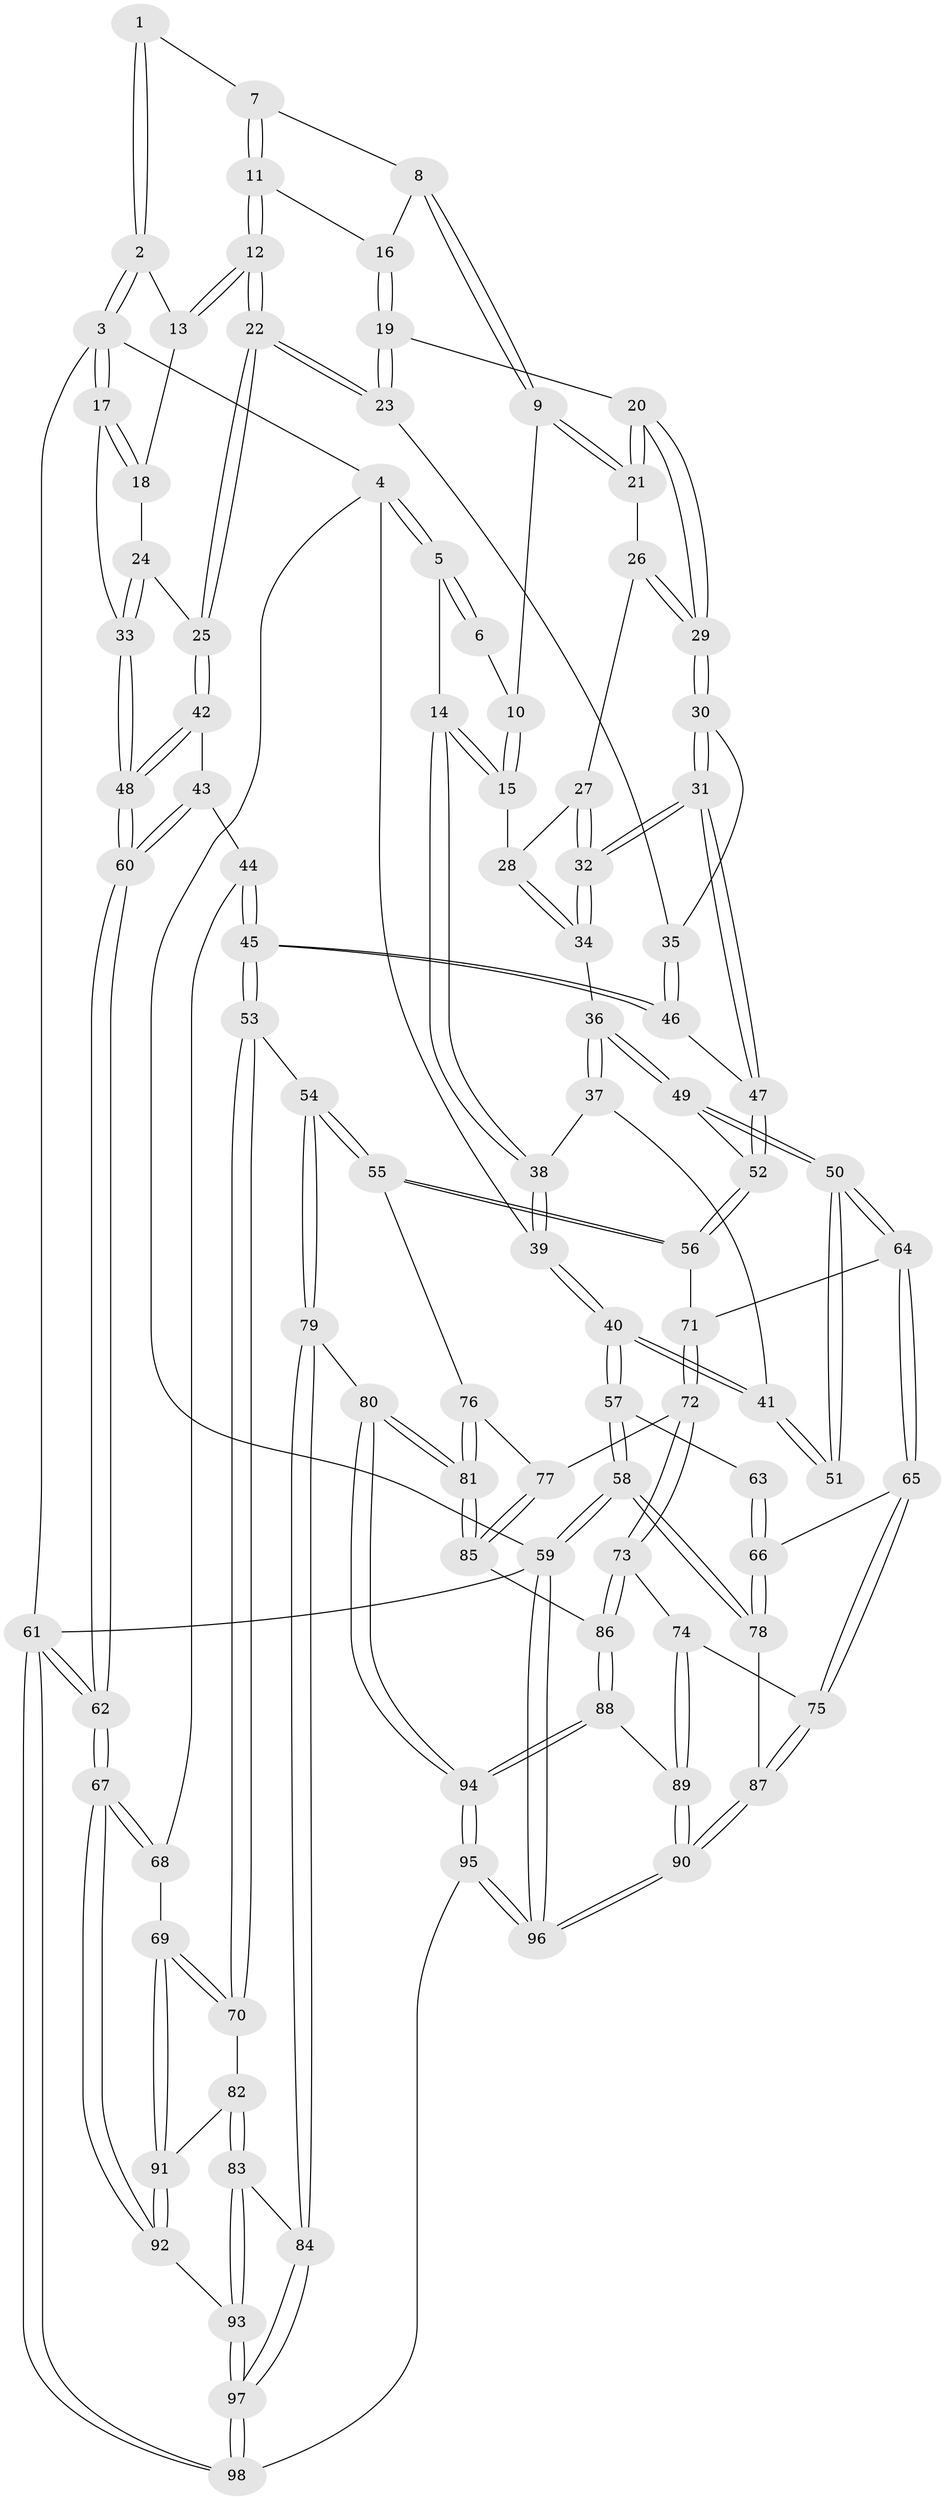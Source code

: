 // coarse degree distribution, {5: 0.46551724137931033, 8: 0.034482758620689655, 2: 0.05172413793103448, 4: 0.2413793103448276, 3: 0.08620689655172414, 6: 0.1206896551724138}
// Generated by graph-tools (version 1.1) at 2025/21/03/04/25 18:21:19]
// undirected, 98 vertices, 242 edges
graph export_dot {
graph [start="1"]
  node [color=gray90,style=filled];
  1 [pos="+0.5278631250839826+0"];
  2 [pos="+0.948214042728795+0"];
  3 [pos="+1+0"];
  4 [pos="+0+0"];
  5 [pos="+0.023716653129438096+0"];
  6 [pos="+0.46506110384896787+0"];
  7 [pos="+0.5678507743943801+0"];
  8 [pos="+0.5108771353780364+0.1009906116940341"];
  9 [pos="+0.4680407405463966+0.12002875230607156"];
  10 [pos="+0.4270316709283227+0.021042375870572037"];
  11 [pos="+0.624861747781097+0.05759633246993271"];
  12 [pos="+0.7629906982920558+0.09161812560325658"];
  13 [pos="+0.8612081136781178+0"];
  14 [pos="+0.22598174009761063+0.1479175286859689"];
  15 [pos="+0.25341869470119294+0.14914978644059207"];
  16 [pos="+0.6063404514610523+0.08834136244287437"];
  17 [pos="+1+0.25793555392899886"];
  18 [pos="+0.9293116864166574+0.11070608741643931"];
  19 [pos="+0.5992747979425003+0.19948306267999738"];
  20 [pos="+0.5683301156296386+0.20853055127303396"];
  21 [pos="+0.4637107067903092+0.1444562361731898"];
  22 [pos="+0.755493831934475+0.26519623521860036"];
  23 [pos="+0.7374556505973263+0.267543093379918"];
  24 [pos="+0.8875043246977952+0.20221609777586197"];
  25 [pos="+0.7827481779899171+0.281933329931505"];
  26 [pos="+0.444495398588686+0.16024792093781892"];
  27 [pos="+0.39107376499519625+0.18059033749036307"];
  28 [pos="+0.2748588783563552+0.1574662404405499"];
  29 [pos="+0.4948803698871518+0.32435972846101846"];
  30 [pos="+0.4937732755975605+0.32764459296669723"];
  31 [pos="+0.46091628656739386+0.36601355614536096"];
  32 [pos="+0.4229696447831773+0.353096505946982"];
  33 [pos="+1+0.2916219590640903"];
  34 [pos="+0.40361790996266284+0.3534981131131868"];
  35 [pos="+0.6730398543638137+0.3231944946255353"];
  36 [pos="+0.3530523249192334+0.3650356892377683"];
  37 [pos="+0.19230534539422578+0.2737095906952341"];
  38 [pos="+0.21104230854551817+0.1761264321374814"];
  39 [pos="+0+0.19416014940789905"];
  40 [pos="+0+0.3040837945447871"];
  41 [pos="+0.1498472040638827+0.32497297540281844"];
  42 [pos="+0.8247474355561891+0.34103147249861293"];
  43 [pos="+0.7945683602579561+0.4655336458737462"];
  44 [pos="+0.7600472700129567+0.5153624601412533"];
  45 [pos="+0.6910595826955623+0.5338537902615212"];
  46 [pos="+0.6321968508273803+0.4158024154908667"];
  47 [pos="+0.47991807348920984+0.41182408178875707"];
  48 [pos="+1+0.3865115130010623"];
  49 [pos="+0.253347823367093+0.5147835456421096"];
  50 [pos="+0.24530132591483558+0.5231106153583469"];
  51 [pos="+0.1689445891524866+0.47245542587221034"];
  52 [pos="+0.47862936126964756+0.4485612887104396"];
  53 [pos="+0.6475096648566544+0.5767052412657603"];
  54 [pos="+0.5799615868972523+0.5886341990613291"];
  55 [pos="+0.5058385591819642+0.5667564551548887"];
  56 [pos="+0.4970018820282762+0.5542723465432909"];
  57 [pos="+0+0.42381405984270215"];
  58 [pos="+0+0.7443524234249003"];
  59 [pos="+0+1"];
  60 [pos="+1+0.6019099956813055"];
  61 [pos="+1+1"];
  62 [pos="+1+0.733821559681782"];
  63 [pos="+0.10170863808252645+0.49897171333461965"];
  64 [pos="+0.24611204608911144+0.5253880008016925"];
  65 [pos="+0.2325849168172607+0.6580700232893354"];
  66 [pos="+0.04512514494419103+0.655998907412694"];
  67 [pos="+1+0.7450627404315311"];
  68 [pos="+0.765715765074481+0.5222682758122289"];
  69 [pos="+0.8153545506530283+0.7321820936495387"];
  70 [pos="+0.6822766891648862+0.6452552905812944"];
  71 [pos="+0.3610545343218826+0.5567893757191091"];
  72 [pos="+0.3708401070963066+0.6701733977664962"];
  73 [pos="+0.3159405647245975+0.7039756870722572"];
  74 [pos="+0.2884505293458689+0.7041283736765437"];
  75 [pos="+0.2466184835147716+0.6871852090534095"];
  76 [pos="+0.48523574615472326+0.5999189216129677"];
  77 [pos="+0.437483630994259+0.6515376323593771"];
  78 [pos="+0+0.69630751062008"];
  79 [pos="+0.570468897450327+0.832340702523246"];
  80 [pos="+0.5260002428952519+0.8366342501878986"];
  81 [pos="+0.5221476354767575+0.8331160005732872"];
  82 [pos="+0.6553740910230504+0.7667727719974534"];
  83 [pos="+0.6175959489058077+0.8041436909480378"];
  84 [pos="+0.5710775232203775+0.8325269600661842"];
  85 [pos="+0.45918012557507326+0.7904834115203404"];
  86 [pos="+0.4183621259423784+0.7827781600088757"];
  87 [pos="+0.17163128610520573+0.8088176736314556"];
  88 [pos="+0.33159063214733+0.8451233487652339"];
  89 [pos="+0.31634901564172885+0.8305850946842365"];
  90 [pos="+0.17165964267121864+0.8593561463184786"];
  91 [pos="+0.8166905987883077+0.7338235514634656"];
  92 [pos="+0.9196788390042347+0.7963356919725055"];
  93 [pos="+0.8822657951575841+0.834737237231745"];
  94 [pos="+0.37054917636640117+1"];
  95 [pos="+0.3020716143882257+1"];
  96 [pos="+0.057569651348915486+1"];
  97 [pos="+0.7353802811491408+1"];
  98 [pos="+0.7243751389784471+1"];
  1 -- 2;
  1 -- 2;
  1 -- 7;
  2 -- 3;
  2 -- 3;
  2 -- 13;
  3 -- 4;
  3 -- 17;
  3 -- 17;
  3 -- 61;
  4 -- 5;
  4 -- 5;
  4 -- 39;
  4 -- 59;
  5 -- 6;
  5 -- 6;
  5 -- 14;
  6 -- 10;
  7 -- 8;
  7 -- 11;
  7 -- 11;
  8 -- 9;
  8 -- 9;
  8 -- 16;
  9 -- 10;
  9 -- 21;
  9 -- 21;
  10 -- 15;
  10 -- 15;
  11 -- 12;
  11 -- 12;
  11 -- 16;
  12 -- 13;
  12 -- 13;
  12 -- 22;
  12 -- 22;
  13 -- 18;
  14 -- 15;
  14 -- 15;
  14 -- 38;
  14 -- 38;
  15 -- 28;
  16 -- 19;
  16 -- 19;
  17 -- 18;
  17 -- 18;
  17 -- 33;
  18 -- 24;
  19 -- 20;
  19 -- 23;
  19 -- 23;
  20 -- 21;
  20 -- 21;
  20 -- 29;
  20 -- 29;
  21 -- 26;
  22 -- 23;
  22 -- 23;
  22 -- 25;
  22 -- 25;
  23 -- 35;
  24 -- 25;
  24 -- 33;
  24 -- 33;
  25 -- 42;
  25 -- 42;
  26 -- 27;
  26 -- 29;
  26 -- 29;
  27 -- 28;
  27 -- 32;
  27 -- 32;
  28 -- 34;
  28 -- 34;
  29 -- 30;
  29 -- 30;
  30 -- 31;
  30 -- 31;
  30 -- 35;
  31 -- 32;
  31 -- 32;
  31 -- 47;
  31 -- 47;
  32 -- 34;
  32 -- 34;
  33 -- 48;
  33 -- 48;
  34 -- 36;
  35 -- 46;
  35 -- 46;
  36 -- 37;
  36 -- 37;
  36 -- 49;
  36 -- 49;
  37 -- 38;
  37 -- 41;
  38 -- 39;
  38 -- 39;
  39 -- 40;
  39 -- 40;
  40 -- 41;
  40 -- 41;
  40 -- 57;
  40 -- 57;
  41 -- 51;
  41 -- 51;
  42 -- 43;
  42 -- 48;
  42 -- 48;
  43 -- 44;
  43 -- 60;
  43 -- 60;
  44 -- 45;
  44 -- 45;
  44 -- 68;
  45 -- 46;
  45 -- 46;
  45 -- 53;
  45 -- 53;
  46 -- 47;
  47 -- 52;
  47 -- 52;
  48 -- 60;
  48 -- 60;
  49 -- 50;
  49 -- 50;
  49 -- 52;
  50 -- 51;
  50 -- 51;
  50 -- 64;
  50 -- 64;
  52 -- 56;
  52 -- 56;
  53 -- 54;
  53 -- 70;
  53 -- 70;
  54 -- 55;
  54 -- 55;
  54 -- 79;
  54 -- 79;
  55 -- 56;
  55 -- 56;
  55 -- 76;
  56 -- 71;
  57 -- 58;
  57 -- 58;
  57 -- 63;
  58 -- 59;
  58 -- 59;
  58 -- 78;
  58 -- 78;
  59 -- 96;
  59 -- 96;
  59 -- 61;
  60 -- 62;
  60 -- 62;
  61 -- 62;
  61 -- 62;
  61 -- 98;
  61 -- 98;
  62 -- 67;
  62 -- 67;
  63 -- 66;
  63 -- 66;
  64 -- 65;
  64 -- 65;
  64 -- 71;
  65 -- 66;
  65 -- 75;
  65 -- 75;
  66 -- 78;
  66 -- 78;
  67 -- 68;
  67 -- 68;
  67 -- 92;
  67 -- 92;
  68 -- 69;
  69 -- 70;
  69 -- 70;
  69 -- 91;
  69 -- 91;
  70 -- 82;
  71 -- 72;
  71 -- 72;
  72 -- 73;
  72 -- 73;
  72 -- 77;
  73 -- 74;
  73 -- 86;
  73 -- 86;
  74 -- 75;
  74 -- 89;
  74 -- 89;
  75 -- 87;
  75 -- 87;
  76 -- 77;
  76 -- 81;
  76 -- 81;
  77 -- 85;
  77 -- 85;
  78 -- 87;
  79 -- 80;
  79 -- 84;
  79 -- 84;
  80 -- 81;
  80 -- 81;
  80 -- 94;
  80 -- 94;
  81 -- 85;
  81 -- 85;
  82 -- 83;
  82 -- 83;
  82 -- 91;
  83 -- 84;
  83 -- 93;
  83 -- 93;
  84 -- 97;
  84 -- 97;
  85 -- 86;
  86 -- 88;
  86 -- 88;
  87 -- 90;
  87 -- 90;
  88 -- 89;
  88 -- 94;
  88 -- 94;
  89 -- 90;
  89 -- 90;
  90 -- 96;
  90 -- 96;
  91 -- 92;
  91 -- 92;
  92 -- 93;
  93 -- 97;
  93 -- 97;
  94 -- 95;
  94 -- 95;
  95 -- 96;
  95 -- 96;
  95 -- 98;
  97 -- 98;
  97 -- 98;
}
